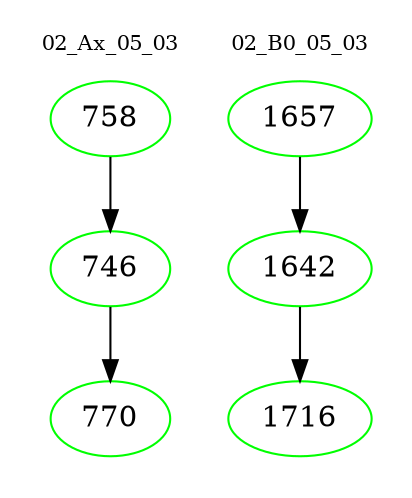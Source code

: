 digraph{
subgraph cluster_0 {
color = white
label = "02_Ax_05_03";
fontsize=10;
T0_758 [label="758", color="green"]
T0_758 -> T0_746 [color="black"]
T0_746 [label="746", color="green"]
T0_746 -> T0_770 [color="black"]
T0_770 [label="770", color="green"]
}
subgraph cluster_1 {
color = white
label = "02_B0_05_03";
fontsize=10;
T1_1657 [label="1657", color="green"]
T1_1657 -> T1_1642 [color="black"]
T1_1642 [label="1642", color="green"]
T1_1642 -> T1_1716 [color="black"]
T1_1716 [label="1716", color="green"]
}
}
